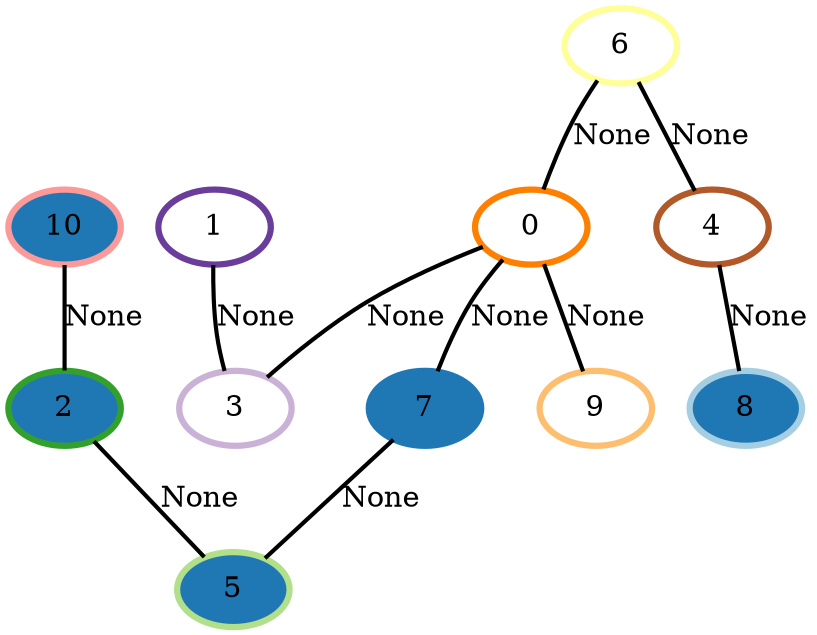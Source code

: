 graph G {
    0 [penwidth=3,label="0",color=8, colorscheme=paired12]
    1 [penwidth=3,label="1",color=10, colorscheme=paired12]
    2 [penwidth=3,label="2",color=4, colorscheme=paired12,style=filled,fillcolor=2]
    3 [penwidth=3,label="3",color=9, colorscheme=paired12]
    4 [penwidth=3,label="4",color=12, colorscheme=paired12]
    5 [penwidth=3,label="5",color=3, colorscheme=paired12,style=filled,fillcolor=2]
    6 [penwidth=3,label="6",color=11, colorscheme=paired12]
    7 [penwidth=3,label="7",color=2, colorscheme=paired12,style=filled,fillcolor=2]
    8 [penwidth=3,label="8",color=1, colorscheme=paired12,style=filled,fillcolor=2]
    9 [penwidth=3,label="9",color=7, colorscheme=paired12]
    10 [penwidth=3,label="10",color=5, colorscheme=paired12,style=filled,fillcolor=2]

    1--3 [penwidth=2,label="None"]
    0--7 [penwidth=2,label="None"]
    0--9 [penwidth=2,label="None"]
    0--3 [penwidth=2,label="None"]
    6--4 [penwidth=2,label="None"]
    6--0 [penwidth=2,label="None"]
    7--5 [penwidth=2,label="None"]
    4--8 [penwidth=2,label="None"]
    10--2 [penwidth=2,label="None"]
    2--5 [penwidth=2,label="None"]
}